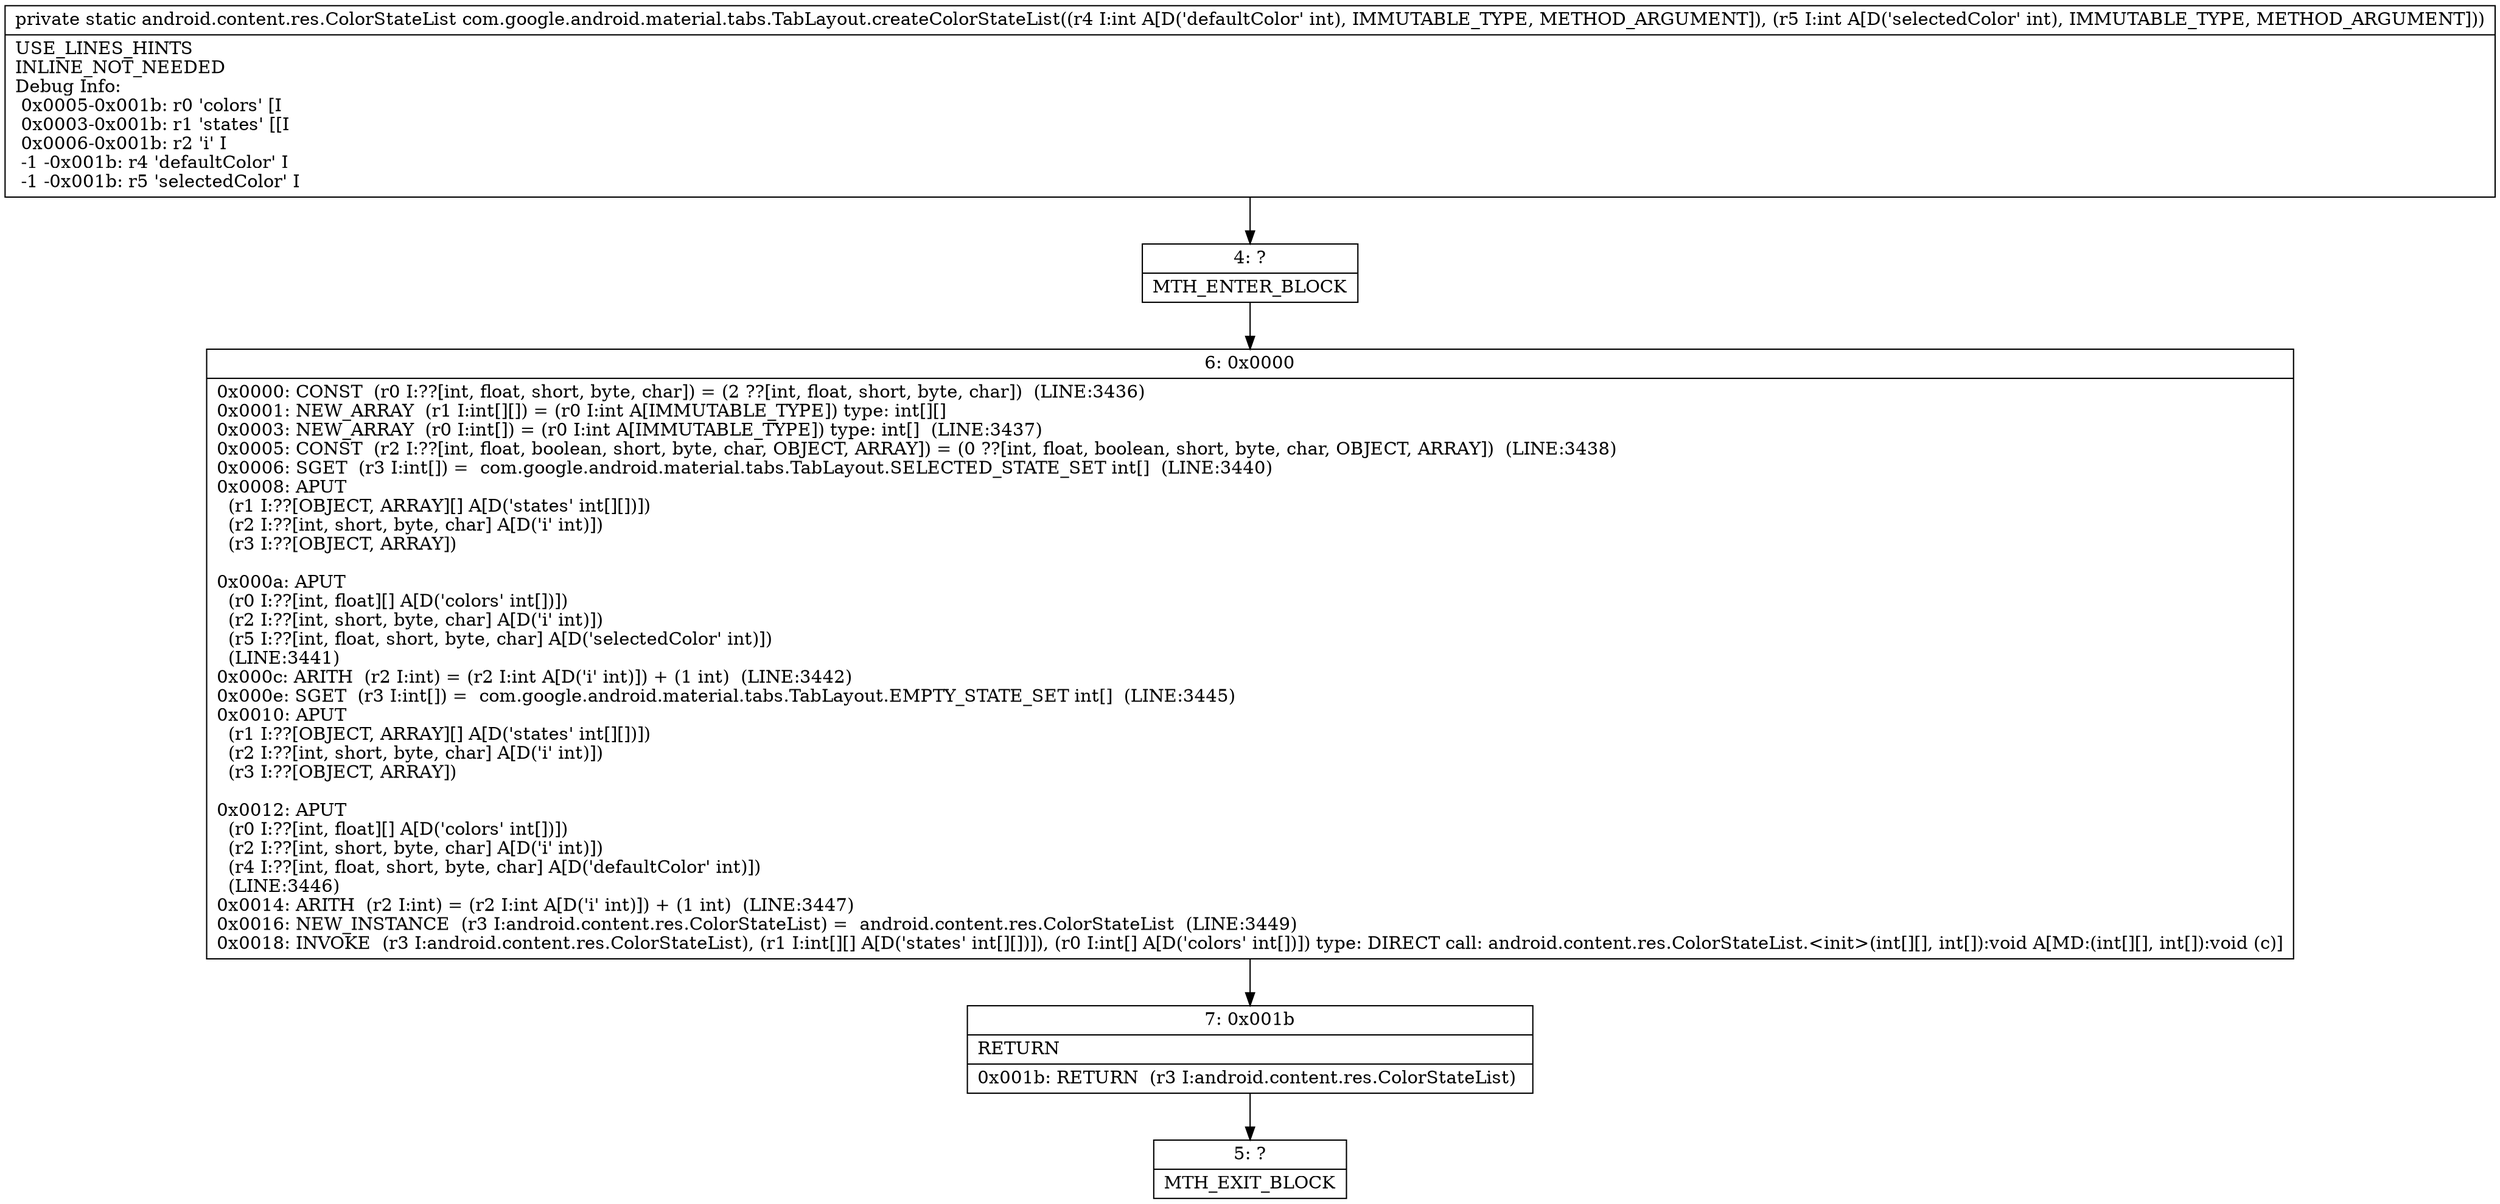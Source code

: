 digraph "CFG forcom.google.android.material.tabs.TabLayout.createColorStateList(II)Landroid\/content\/res\/ColorStateList;" {
Node_4 [shape=record,label="{4\:\ ?|MTH_ENTER_BLOCK\l}"];
Node_6 [shape=record,label="{6\:\ 0x0000|0x0000: CONST  (r0 I:??[int, float, short, byte, char]) = (2 ??[int, float, short, byte, char])  (LINE:3436)\l0x0001: NEW_ARRAY  (r1 I:int[][]) = (r0 I:int A[IMMUTABLE_TYPE]) type: int[][] \l0x0003: NEW_ARRAY  (r0 I:int[]) = (r0 I:int A[IMMUTABLE_TYPE]) type: int[]  (LINE:3437)\l0x0005: CONST  (r2 I:??[int, float, boolean, short, byte, char, OBJECT, ARRAY]) = (0 ??[int, float, boolean, short, byte, char, OBJECT, ARRAY])  (LINE:3438)\l0x0006: SGET  (r3 I:int[]) =  com.google.android.material.tabs.TabLayout.SELECTED_STATE_SET int[]  (LINE:3440)\l0x0008: APUT  \l  (r1 I:??[OBJECT, ARRAY][] A[D('states' int[][])])\l  (r2 I:??[int, short, byte, char] A[D('i' int)])\l  (r3 I:??[OBJECT, ARRAY])\l \l0x000a: APUT  \l  (r0 I:??[int, float][] A[D('colors' int[])])\l  (r2 I:??[int, short, byte, char] A[D('i' int)])\l  (r5 I:??[int, float, short, byte, char] A[D('selectedColor' int)])\l  (LINE:3441)\l0x000c: ARITH  (r2 I:int) = (r2 I:int A[D('i' int)]) + (1 int)  (LINE:3442)\l0x000e: SGET  (r3 I:int[]) =  com.google.android.material.tabs.TabLayout.EMPTY_STATE_SET int[]  (LINE:3445)\l0x0010: APUT  \l  (r1 I:??[OBJECT, ARRAY][] A[D('states' int[][])])\l  (r2 I:??[int, short, byte, char] A[D('i' int)])\l  (r3 I:??[OBJECT, ARRAY])\l \l0x0012: APUT  \l  (r0 I:??[int, float][] A[D('colors' int[])])\l  (r2 I:??[int, short, byte, char] A[D('i' int)])\l  (r4 I:??[int, float, short, byte, char] A[D('defaultColor' int)])\l  (LINE:3446)\l0x0014: ARITH  (r2 I:int) = (r2 I:int A[D('i' int)]) + (1 int)  (LINE:3447)\l0x0016: NEW_INSTANCE  (r3 I:android.content.res.ColorStateList) =  android.content.res.ColorStateList  (LINE:3449)\l0x0018: INVOKE  (r3 I:android.content.res.ColorStateList), (r1 I:int[][] A[D('states' int[][])]), (r0 I:int[] A[D('colors' int[])]) type: DIRECT call: android.content.res.ColorStateList.\<init\>(int[][], int[]):void A[MD:(int[][], int[]):void (c)]\l}"];
Node_7 [shape=record,label="{7\:\ 0x001b|RETURN\l|0x001b: RETURN  (r3 I:android.content.res.ColorStateList) \l}"];
Node_5 [shape=record,label="{5\:\ ?|MTH_EXIT_BLOCK\l}"];
MethodNode[shape=record,label="{private static android.content.res.ColorStateList com.google.android.material.tabs.TabLayout.createColorStateList((r4 I:int A[D('defaultColor' int), IMMUTABLE_TYPE, METHOD_ARGUMENT]), (r5 I:int A[D('selectedColor' int), IMMUTABLE_TYPE, METHOD_ARGUMENT]))  | USE_LINES_HINTS\lINLINE_NOT_NEEDED\lDebug Info:\l  0x0005\-0x001b: r0 'colors' [I\l  0x0003\-0x001b: r1 'states' [[I\l  0x0006\-0x001b: r2 'i' I\l  \-1 \-0x001b: r4 'defaultColor' I\l  \-1 \-0x001b: r5 'selectedColor' I\l}"];
MethodNode -> Node_4;Node_4 -> Node_6;
Node_6 -> Node_7;
Node_7 -> Node_5;
}

